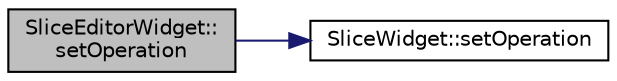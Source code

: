 digraph "SliceEditorWidget::setOperation"
{
  edge [fontname="Helvetica",fontsize="10",labelfontname="Helvetica",labelfontsize="10"];
  node [fontname="Helvetica",fontsize="10",shape=record];
  rankdir="LR";
  Node180 [label="SliceEditorWidget::\lsetOperation",height=0.2,width=0.4,color="black", fillcolor="grey75", style="filled", fontcolor="black"];
  Node180 -> Node181 [color="midnightblue",fontsize="10",style="solid",fontname="Helvetica"];
  Node181 [label="SliceWidget::setOperation",height=0.2,width=0.4,color="black", fillcolor="white", style="filled",URL="$class_slice_widget.html#ada4f0ed0bd4b87c2f80ab7d1341b6ab9"];
}
